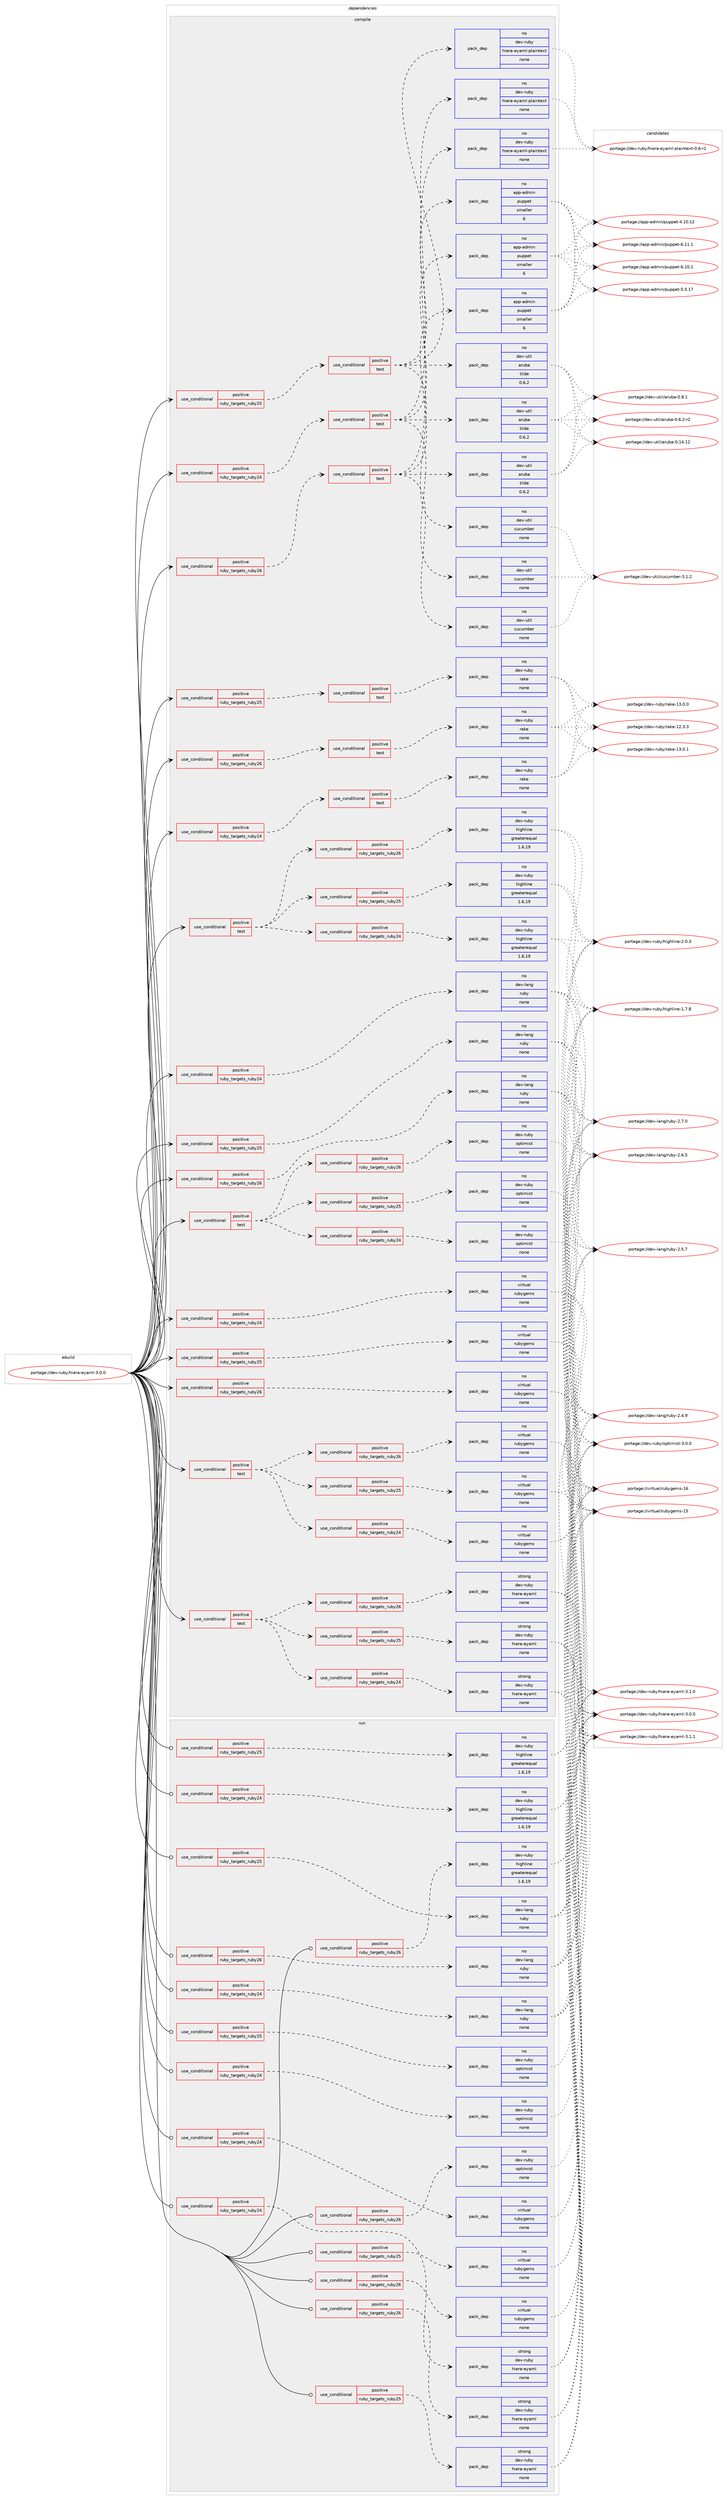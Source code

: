 digraph prolog {

# *************
# Graph options
# *************

newrank=true;
concentrate=true;
compound=true;
graph [rankdir=LR,fontname=Helvetica,fontsize=10,ranksep=1.5];#, ranksep=2.5, nodesep=0.2];
edge  [arrowhead=vee];
node  [fontname=Helvetica,fontsize=10];

# **********
# The ebuild
# **********

subgraph cluster_leftcol {
color=gray;
label=<<i>ebuild</i>>;
id [label="portage://dev-ruby/hiera-eyaml-3.0.0", color=red, width=4, href="../dev-ruby/hiera-eyaml-3.0.0.svg"];
}

# ****************
# The dependencies
# ****************

subgraph cluster_midcol {
color=gray;
label=<<i>dependencies</i>>;
subgraph cluster_compile {
fillcolor="#eeeeee";
style=filled;
label=<<i>compile</i>>;
subgraph cond85826 {
dependency353163 [label=<<TABLE BORDER="0" CELLBORDER="1" CELLSPACING="0" CELLPADDING="4"><TR><TD ROWSPAN="3" CELLPADDING="10">use_conditional</TD></TR><TR><TD>positive</TD></TR><TR><TD>ruby_targets_ruby24</TD></TR></TABLE>>, shape=none, color=red];
subgraph cond85827 {
dependency353164 [label=<<TABLE BORDER="0" CELLBORDER="1" CELLSPACING="0" CELLPADDING="4"><TR><TD ROWSPAN="3" CELLPADDING="10">use_conditional</TD></TR><TR><TD>positive</TD></TR><TR><TD>test</TD></TR></TABLE>>, shape=none, color=red];
subgraph pack262524 {
dependency353165 [label=<<TABLE BORDER="0" CELLBORDER="1" CELLSPACING="0" CELLPADDING="4" WIDTH="220"><TR><TD ROWSPAN="6" CELLPADDING="30">pack_dep</TD></TR><TR><TD WIDTH="110">no</TD></TR><TR><TD>dev-ruby</TD></TR><TR><TD>rake</TD></TR><TR><TD>none</TD></TR><TR><TD></TD></TR></TABLE>>, shape=none, color=blue];
}
dependency353164:e -> dependency353165:w [weight=20,style="dashed",arrowhead="vee"];
}
dependency353163:e -> dependency353164:w [weight=20,style="dashed",arrowhead="vee"];
}
id:e -> dependency353163:w [weight=20,style="solid",arrowhead="vee"];
subgraph cond85828 {
dependency353166 [label=<<TABLE BORDER="0" CELLBORDER="1" CELLSPACING="0" CELLPADDING="4"><TR><TD ROWSPAN="3" CELLPADDING="10">use_conditional</TD></TR><TR><TD>positive</TD></TR><TR><TD>ruby_targets_ruby24</TD></TR></TABLE>>, shape=none, color=red];
subgraph cond85829 {
dependency353167 [label=<<TABLE BORDER="0" CELLBORDER="1" CELLSPACING="0" CELLPADDING="4"><TR><TD ROWSPAN="3" CELLPADDING="10">use_conditional</TD></TR><TR><TD>positive</TD></TR><TR><TD>test</TD></TR></TABLE>>, shape=none, color=red];
subgraph pack262525 {
dependency353168 [label=<<TABLE BORDER="0" CELLBORDER="1" CELLSPACING="0" CELLPADDING="4" WIDTH="220"><TR><TD ROWSPAN="6" CELLPADDING="30">pack_dep</TD></TR><TR><TD WIDTH="110">no</TD></TR><TR><TD>dev-util</TD></TR><TR><TD>cucumber</TD></TR><TR><TD>none</TD></TR><TR><TD></TD></TR></TABLE>>, shape=none, color=blue];
}
dependency353167:e -> dependency353168:w [weight=20,style="dashed",arrowhead="vee"];
subgraph pack262526 {
dependency353169 [label=<<TABLE BORDER="0" CELLBORDER="1" CELLSPACING="0" CELLPADDING="4" WIDTH="220"><TR><TD ROWSPAN="6" CELLPADDING="30">pack_dep</TD></TR><TR><TD WIDTH="110">no</TD></TR><TR><TD>dev-util</TD></TR><TR><TD>aruba</TD></TR><TR><TD>tilde</TD></TR><TR><TD>0.6.2</TD></TR></TABLE>>, shape=none, color=blue];
}
dependency353167:e -> dependency353169:w [weight=20,style="dashed",arrowhead="vee"];
subgraph pack262527 {
dependency353170 [label=<<TABLE BORDER="0" CELLBORDER="1" CELLSPACING="0" CELLPADDING="4" WIDTH="220"><TR><TD ROWSPAN="6" CELLPADDING="30">pack_dep</TD></TR><TR><TD WIDTH="110">no</TD></TR><TR><TD>app-admin</TD></TR><TR><TD>puppet</TD></TR><TR><TD>smaller</TD></TR><TR><TD>6</TD></TR></TABLE>>, shape=none, color=blue];
}
dependency353167:e -> dependency353170:w [weight=20,style="dashed",arrowhead="vee"];
subgraph pack262528 {
dependency353171 [label=<<TABLE BORDER="0" CELLBORDER="1" CELLSPACING="0" CELLPADDING="4" WIDTH="220"><TR><TD ROWSPAN="6" CELLPADDING="30">pack_dep</TD></TR><TR><TD WIDTH="110">no</TD></TR><TR><TD>dev-ruby</TD></TR><TR><TD>hiera-eyaml-plaintext</TD></TR><TR><TD>none</TD></TR><TR><TD></TD></TR></TABLE>>, shape=none, color=blue];
}
dependency353167:e -> dependency353171:w [weight=20,style="dashed",arrowhead="vee"];
}
dependency353166:e -> dependency353167:w [weight=20,style="dashed",arrowhead="vee"];
}
id:e -> dependency353166:w [weight=20,style="solid",arrowhead="vee"];
subgraph cond85830 {
dependency353172 [label=<<TABLE BORDER="0" CELLBORDER="1" CELLSPACING="0" CELLPADDING="4"><TR><TD ROWSPAN="3" CELLPADDING="10">use_conditional</TD></TR><TR><TD>positive</TD></TR><TR><TD>ruby_targets_ruby24</TD></TR></TABLE>>, shape=none, color=red];
subgraph pack262529 {
dependency353173 [label=<<TABLE BORDER="0" CELLBORDER="1" CELLSPACING="0" CELLPADDING="4" WIDTH="220"><TR><TD ROWSPAN="6" CELLPADDING="30">pack_dep</TD></TR><TR><TD WIDTH="110">no</TD></TR><TR><TD>dev-lang</TD></TR><TR><TD>ruby</TD></TR><TR><TD>none</TD></TR><TR><TD></TD></TR></TABLE>>, shape=none, color=blue];
}
dependency353172:e -> dependency353173:w [weight=20,style="dashed",arrowhead="vee"];
}
id:e -> dependency353172:w [weight=20,style="solid",arrowhead="vee"];
subgraph cond85831 {
dependency353174 [label=<<TABLE BORDER="0" CELLBORDER="1" CELLSPACING="0" CELLPADDING="4"><TR><TD ROWSPAN="3" CELLPADDING="10">use_conditional</TD></TR><TR><TD>positive</TD></TR><TR><TD>ruby_targets_ruby24</TD></TR></TABLE>>, shape=none, color=red];
subgraph pack262530 {
dependency353175 [label=<<TABLE BORDER="0" CELLBORDER="1" CELLSPACING="0" CELLPADDING="4" WIDTH="220"><TR><TD ROWSPAN="6" CELLPADDING="30">pack_dep</TD></TR><TR><TD WIDTH="110">no</TD></TR><TR><TD>virtual</TD></TR><TR><TD>rubygems</TD></TR><TR><TD>none</TD></TR><TR><TD></TD></TR></TABLE>>, shape=none, color=blue];
}
dependency353174:e -> dependency353175:w [weight=20,style="dashed",arrowhead="vee"];
}
id:e -> dependency353174:w [weight=20,style="solid",arrowhead="vee"];
subgraph cond85832 {
dependency353176 [label=<<TABLE BORDER="0" CELLBORDER="1" CELLSPACING="0" CELLPADDING="4"><TR><TD ROWSPAN="3" CELLPADDING="10">use_conditional</TD></TR><TR><TD>positive</TD></TR><TR><TD>ruby_targets_ruby25</TD></TR></TABLE>>, shape=none, color=red];
subgraph cond85833 {
dependency353177 [label=<<TABLE BORDER="0" CELLBORDER="1" CELLSPACING="0" CELLPADDING="4"><TR><TD ROWSPAN="3" CELLPADDING="10">use_conditional</TD></TR><TR><TD>positive</TD></TR><TR><TD>test</TD></TR></TABLE>>, shape=none, color=red];
subgraph pack262531 {
dependency353178 [label=<<TABLE BORDER="0" CELLBORDER="1" CELLSPACING="0" CELLPADDING="4" WIDTH="220"><TR><TD ROWSPAN="6" CELLPADDING="30">pack_dep</TD></TR><TR><TD WIDTH="110">no</TD></TR><TR><TD>dev-ruby</TD></TR><TR><TD>rake</TD></TR><TR><TD>none</TD></TR><TR><TD></TD></TR></TABLE>>, shape=none, color=blue];
}
dependency353177:e -> dependency353178:w [weight=20,style="dashed",arrowhead="vee"];
}
dependency353176:e -> dependency353177:w [weight=20,style="dashed",arrowhead="vee"];
}
id:e -> dependency353176:w [weight=20,style="solid",arrowhead="vee"];
subgraph cond85834 {
dependency353179 [label=<<TABLE BORDER="0" CELLBORDER="1" CELLSPACING="0" CELLPADDING="4"><TR><TD ROWSPAN="3" CELLPADDING="10">use_conditional</TD></TR><TR><TD>positive</TD></TR><TR><TD>ruby_targets_ruby25</TD></TR></TABLE>>, shape=none, color=red];
subgraph cond85835 {
dependency353180 [label=<<TABLE BORDER="0" CELLBORDER="1" CELLSPACING="0" CELLPADDING="4"><TR><TD ROWSPAN="3" CELLPADDING="10">use_conditional</TD></TR><TR><TD>positive</TD></TR><TR><TD>test</TD></TR></TABLE>>, shape=none, color=red];
subgraph pack262532 {
dependency353181 [label=<<TABLE BORDER="0" CELLBORDER="1" CELLSPACING="0" CELLPADDING="4" WIDTH="220"><TR><TD ROWSPAN="6" CELLPADDING="30">pack_dep</TD></TR><TR><TD WIDTH="110">no</TD></TR><TR><TD>dev-util</TD></TR><TR><TD>cucumber</TD></TR><TR><TD>none</TD></TR><TR><TD></TD></TR></TABLE>>, shape=none, color=blue];
}
dependency353180:e -> dependency353181:w [weight=20,style="dashed",arrowhead="vee"];
subgraph pack262533 {
dependency353182 [label=<<TABLE BORDER="0" CELLBORDER="1" CELLSPACING="0" CELLPADDING="4" WIDTH="220"><TR><TD ROWSPAN="6" CELLPADDING="30">pack_dep</TD></TR><TR><TD WIDTH="110">no</TD></TR><TR><TD>dev-util</TD></TR><TR><TD>aruba</TD></TR><TR><TD>tilde</TD></TR><TR><TD>0.6.2</TD></TR></TABLE>>, shape=none, color=blue];
}
dependency353180:e -> dependency353182:w [weight=20,style="dashed",arrowhead="vee"];
subgraph pack262534 {
dependency353183 [label=<<TABLE BORDER="0" CELLBORDER="1" CELLSPACING="0" CELLPADDING="4" WIDTH="220"><TR><TD ROWSPAN="6" CELLPADDING="30">pack_dep</TD></TR><TR><TD WIDTH="110">no</TD></TR><TR><TD>app-admin</TD></TR><TR><TD>puppet</TD></TR><TR><TD>smaller</TD></TR><TR><TD>6</TD></TR></TABLE>>, shape=none, color=blue];
}
dependency353180:e -> dependency353183:w [weight=20,style="dashed",arrowhead="vee"];
subgraph pack262535 {
dependency353184 [label=<<TABLE BORDER="0" CELLBORDER="1" CELLSPACING="0" CELLPADDING="4" WIDTH="220"><TR><TD ROWSPAN="6" CELLPADDING="30">pack_dep</TD></TR><TR><TD WIDTH="110">no</TD></TR><TR><TD>dev-ruby</TD></TR><TR><TD>hiera-eyaml-plaintext</TD></TR><TR><TD>none</TD></TR><TR><TD></TD></TR></TABLE>>, shape=none, color=blue];
}
dependency353180:e -> dependency353184:w [weight=20,style="dashed",arrowhead="vee"];
}
dependency353179:e -> dependency353180:w [weight=20,style="dashed",arrowhead="vee"];
}
id:e -> dependency353179:w [weight=20,style="solid",arrowhead="vee"];
subgraph cond85836 {
dependency353185 [label=<<TABLE BORDER="0" CELLBORDER="1" CELLSPACING="0" CELLPADDING="4"><TR><TD ROWSPAN="3" CELLPADDING="10">use_conditional</TD></TR><TR><TD>positive</TD></TR><TR><TD>ruby_targets_ruby25</TD></TR></TABLE>>, shape=none, color=red];
subgraph pack262536 {
dependency353186 [label=<<TABLE BORDER="0" CELLBORDER="1" CELLSPACING="0" CELLPADDING="4" WIDTH="220"><TR><TD ROWSPAN="6" CELLPADDING="30">pack_dep</TD></TR><TR><TD WIDTH="110">no</TD></TR><TR><TD>dev-lang</TD></TR><TR><TD>ruby</TD></TR><TR><TD>none</TD></TR><TR><TD></TD></TR></TABLE>>, shape=none, color=blue];
}
dependency353185:e -> dependency353186:w [weight=20,style="dashed",arrowhead="vee"];
}
id:e -> dependency353185:w [weight=20,style="solid",arrowhead="vee"];
subgraph cond85837 {
dependency353187 [label=<<TABLE BORDER="0" CELLBORDER="1" CELLSPACING="0" CELLPADDING="4"><TR><TD ROWSPAN="3" CELLPADDING="10">use_conditional</TD></TR><TR><TD>positive</TD></TR><TR><TD>ruby_targets_ruby25</TD></TR></TABLE>>, shape=none, color=red];
subgraph pack262537 {
dependency353188 [label=<<TABLE BORDER="0" CELLBORDER="1" CELLSPACING="0" CELLPADDING="4" WIDTH="220"><TR><TD ROWSPAN="6" CELLPADDING="30">pack_dep</TD></TR><TR><TD WIDTH="110">no</TD></TR><TR><TD>virtual</TD></TR><TR><TD>rubygems</TD></TR><TR><TD>none</TD></TR><TR><TD></TD></TR></TABLE>>, shape=none, color=blue];
}
dependency353187:e -> dependency353188:w [weight=20,style="dashed",arrowhead="vee"];
}
id:e -> dependency353187:w [weight=20,style="solid",arrowhead="vee"];
subgraph cond85838 {
dependency353189 [label=<<TABLE BORDER="0" CELLBORDER="1" CELLSPACING="0" CELLPADDING="4"><TR><TD ROWSPAN="3" CELLPADDING="10">use_conditional</TD></TR><TR><TD>positive</TD></TR><TR><TD>ruby_targets_ruby26</TD></TR></TABLE>>, shape=none, color=red];
subgraph cond85839 {
dependency353190 [label=<<TABLE BORDER="0" CELLBORDER="1" CELLSPACING="0" CELLPADDING="4"><TR><TD ROWSPAN="3" CELLPADDING="10">use_conditional</TD></TR><TR><TD>positive</TD></TR><TR><TD>test</TD></TR></TABLE>>, shape=none, color=red];
subgraph pack262538 {
dependency353191 [label=<<TABLE BORDER="0" CELLBORDER="1" CELLSPACING="0" CELLPADDING="4" WIDTH="220"><TR><TD ROWSPAN="6" CELLPADDING="30">pack_dep</TD></TR><TR><TD WIDTH="110">no</TD></TR><TR><TD>dev-ruby</TD></TR><TR><TD>rake</TD></TR><TR><TD>none</TD></TR><TR><TD></TD></TR></TABLE>>, shape=none, color=blue];
}
dependency353190:e -> dependency353191:w [weight=20,style="dashed",arrowhead="vee"];
}
dependency353189:e -> dependency353190:w [weight=20,style="dashed",arrowhead="vee"];
}
id:e -> dependency353189:w [weight=20,style="solid",arrowhead="vee"];
subgraph cond85840 {
dependency353192 [label=<<TABLE BORDER="0" CELLBORDER="1" CELLSPACING="0" CELLPADDING="4"><TR><TD ROWSPAN="3" CELLPADDING="10">use_conditional</TD></TR><TR><TD>positive</TD></TR><TR><TD>ruby_targets_ruby26</TD></TR></TABLE>>, shape=none, color=red];
subgraph cond85841 {
dependency353193 [label=<<TABLE BORDER="0" CELLBORDER="1" CELLSPACING="0" CELLPADDING="4"><TR><TD ROWSPAN="3" CELLPADDING="10">use_conditional</TD></TR><TR><TD>positive</TD></TR><TR><TD>test</TD></TR></TABLE>>, shape=none, color=red];
subgraph pack262539 {
dependency353194 [label=<<TABLE BORDER="0" CELLBORDER="1" CELLSPACING="0" CELLPADDING="4" WIDTH="220"><TR><TD ROWSPAN="6" CELLPADDING="30">pack_dep</TD></TR><TR><TD WIDTH="110">no</TD></TR><TR><TD>dev-util</TD></TR><TR><TD>cucumber</TD></TR><TR><TD>none</TD></TR><TR><TD></TD></TR></TABLE>>, shape=none, color=blue];
}
dependency353193:e -> dependency353194:w [weight=20,style="dashed",arrowhead="vee"];
subgraph pack262540 {
dependency353195 [label=<<TABLE BORDER="0" CELLBORDER="1" CELLSPACING="0" CELLPADDING="4" WIDTH="220"><TR><TD ROWSPAN="6" CELLPADDING="30">pack_dep</TD></TR><TR><TD WIDTH="110">no</TD></TR><TR><TD>dev-util</TD></TR><TR><TD>aruba</TD></TR><TR><TD>tilde</TD></TR><TR><TD>0.6.2</TD></TR></TABLE>>, shape=none, color=blue];
}
dependency353193:e -> dependency353195:w [weight=20,style="dashed",arrowhead="vee"];
subgraph pack262541 {
dependency353196 [label=<<TABLE BORDER="0" CELLBORDER="1" CELLSPACING="0" CELLPADDING="4" WIDTH="220"><TR><TD ROWSPAN="6" CELLPADDING="30">pack_dep</TD></TR><TR><TD WIDTH="110">no</TD></TR><TR><TD>app-admin</TD></TR><TR><TD>puppet</TD></TR><TR><TD>smaller</TD></TR><TR><TD>6</TD></TR></TABLE>>, shape=none, color=blue];
}
dependency353193:e -> dependency353196:w [weight=20,style="dashed",arrowhead="vee"];
subgraph pack262542 {
dependency353197 [label=<<TABLE BORDER="0" CELLBORDER="1" CELLSPACING="0" CELLPADDING="4" WIDTH="220"><TR><TD ROWSPAN="6" CELLPADDING="30">pack_dep</TD></TR><TR><TD WIDTH="110">no</TD></TR><TR><TD>dev-ruby</TD></TR><TR><TD>hiera-eyaml-plaintext</TD></TR><TR><TD>none</TD></TR><TR><TD></TD></TR></TABLE>>, shape=none, color=blue];
}
dependency353193:e -> dependency353197:w [weight=20,style="dashed",arrowhead="vee"];
}
dependency353192:e -> dependency353193:w [weight=20,style="dashed",arrowhead="vee"];
}
id:e -> dependency353192:w [weight=20,style="solid",arrowhead="vee"];
subgraph cond85842 {
dependency353198 [label=<<TABLE BORDER="0" CELLBORDER="1" CELLSPACING="0" CELLPADDING="4"><TR><TD ROWSPAN="3" CELLPADDING="10">use_conditional</TD></TR><TR><TD>positive</TD></TR><TR><TD>ruby_targets_ruby26</TD></TR></TABLE>>, shape=none, color=red];
subgraph pack262543 {
dependency353199 [label=<<TABLE BORDER="0" CELLBORDER="1" CELLSPACING="0" CELLPADDING="4" WIDTH="220"><TR><TD ROWSPAN="6" CELLPADDING="30">pack_dep</TD></TR><TR><TD WIDTH="110">no</TD></TR><TR><TD>dev-lang</TD></TR><TR><TD>ruby</TD></TR><TR><TD>none</TD></TR><TR><TD></TD></TR></TABLE>>, shape=none, color=blue];
}
dependency353198:e -> dependency353199:w [weight=20,style="dashed",arrowhead="vee"];
}
id:e -> dependency353198:w [weight=20,style="solid",arrowhead="vee"];
subgraph cond85843 {
dependency353200 [label=<<TABLE BORDER="0" CELLBORDER="1" CELLSPACING="0" CELLPADDING="4"><TR><TD ROWSPAN="3" CELLPADDING="10">use_conditional</TD></TR><TR><TD>positive</TD></TR><TR><TD>ruby_targets_ruby26</TD></TR></TABLE>>, shape=none, color=red];
subgraph pack262544 {
dependency353201 [label=<<TABLE BORDER="0" CELLBORDER="1" CELLSPACING="0" CELLPADDING="4" WIDTH="220"><TR><TD ROWSPAN="6" CELLPADDING="30">pack_dep</TD></TR><TR><TD WIDTH="110">no</TD></TR><TR><TD>virtual</TD></TR><TR><TD>rubygems</TD></TR><TR><TD>none</TD></TR><TR><TD></TD></TR></TABLE>>, shape=none, color=blue];
}
dependency353200:e -> dependency353201:w [weight=20,style="dashed",arrowhead="vee"];
}
id:e -> dependency353200:w [weight=20,style="solid",arrowhead="vee"];
subgraph cond85844 {
dependency353202 [label=<<TABLE BORDER="0" CELLBORDER="1" CELLSPACING="0" CELLPADDING="4"><TR><TD ROWSPAN="3" CELLPADDING="10">use_conditional</TD></TR><TR><TD>positive</TD></TR><TR><TD>test</TD></TR></TABLE>>, shape=none, color=red];
subgraph cond85845 {
dependency353203 [label=<<TABLE BORDER="0" CELLBORDER="1" CELLSPACING="0" CELLPADDING="4"><TR><TD ROWSPAN="3" CELLPADDING="10">use_conditional</TD></TR><TR><TD>positive</TD></TR><TR><TD>ruby_targets_ruby24</TD></TR></TABLE>>, shape=none, color=red];
subgraph pack262545 {
dependency353204 [label=<<TABLE BORDER="0" CELLBORDER="1" CELLSPACING="0" CELLPADDING="4" WIDTH="220"><TR><TD ROWSPAN="6" CELLPADDING="30">pack_dep</TD></TR><TR><TD WIDTH="110">no</TD></TR><TR><TD>dev-ruby</TD></TR><TR><TD>highline</TD></TR><TR><TD>greaterequal</TD></TR><TR><TD>1.6.19</TD></TR></TABLE>>, shape=none, color=blue];
}
dependency353203:e -> dependency353204:w [weight=20,style="dashed",arrowhead="vee"];
}
dependency353202:e -> dependency353203:w [weight=20,style="dashed",arrowhead="vee"];
subgraph cond85846 {
dependency353205 [label=<<TABLE BORDER="0" CELLBORDER="1" CELLSPACING="0" CELLPADDING="4"><TR><TD ROWSPAN="3" CELLPADDING="10">use_conditional</TD></TR><TR><TD>positive</TD></TR><TR><TD>ruby_targets_ruby25</TD></TR></TABLE>>, shape=none, color=red];
subgraph pack262546 {
dependency353206 [label=<<TABLE BORDER="0" CELLBORDER="1" CELLSPACING="0" CELLPADDING="4" WIDTH="220"><TR><TD ROWSPAN="6" CELLPADDING="30">pack_dep</TD></TR><TR><TD WIDTH="110">no</TD></TR><TR><TD>dev-ruby</TD></TR><TR><TD>highline</TD></TR><TR><TD>greaterequal</TD></TR><TR><TD>1.6.19</TD></TR></TABLE>>, shape=none, color=blue];
}
dependency353205:e -> dependency353206:w [weight=20,style="dashed",arrowhead="vee"];
}
dependency353202:e -> dependency353205:w [weight=20,style="dashed",arrowhead="vee"];
subgraph cond85847 {
dependency353207 [label=<<TABLE BORDER="0" CELLBORDER="1" CELLSPACING="0" CELLPADDING="4"><TR><TD ROWSPAN="3" CELLPADDING="10">use_conditional</TD></TR><TR><TD>positive</TD></TR><TR><TD>ruby_targets_ruby26</TD></TR></TABLE>>, shape=none, color=red];
subgraph pack262547 {
dependency353208 [label=<<TABLE BORDER="0" CELLBORDER="1" CELLSPACING="0" CELLPADDING="4" WIDTH="220"><TR><TD ROWSPAN="6" CELLPADDING="30">pack_dep</TD></TR><TR><TD WIDTH="110">no</TD></TR><TR><TD>dev-ruby</TD></TR><TR><TD>highline</TD></TR><TR><TD>greaterequal</TD></TR><TR><TD>1.6.19</TD></TR></TABLE>>, shape=none, color=blue];
}
dependency353207:e -> dependency353208:w [weight=20,style="dashed",arrowhead="vee"];
}
dependency353202:e -> dependency353207:w [weight=20,style="dashed",arrowhead="vee"];
}
id:e -> dependency353202:w [weight=20,style="solid",arrowhead="vee"];
subgraph cond85848 {
dependency353209 [label=<<TABLE BORDER="0" CELLBORDER="1" CELLSPACING="0" CELLPADDING="4"><TR><TD ROWSPAN="3" CELLPADDING="10">use_conditional</TD></TR><TR><TD>positive</TD></TR><TR><TD>test</TD></TR></TABLE>>, shape=none, color=red];
subgraph cond85849 {
dependency353210 [label=<<TABLE BORDER="0" CELLBORDER="1" CELLSPACING="0" CELLPADDING="4"><TR><TD ROWSPAN="3" CELLPADDING="10">use_conditional</TD></TR><TR><TD>positive</TD></TR><TR><TD>ruby_targets_ruby24</TD></TR></TABLE>>, shape=none, color=red];
subgraph pack262548 {
dependency353211 [label=<<TABLE BORDER="0" CELLBORDER="1" CELLSPACING="0" CELLPADDING="4" WIDTH="220"><TR><TD ROWSPAN="6" CELLPADDING="30">pack_dep</TD></TR><TR><TD WIDTH="110">no</TD></TR><TR><TD>dev-ruby</TD></TR><TR><TD>optimist</TD></TR><TR><TD>none</TD></TR><TR><TD></TD></TR></TABLE>>, shape=none, color=blue];
}
dependency353210:e -> dependency353211:w [weight=20,style="dashed",arrowhead="vee"];
}
dependency353209:e -> dependency353210:w [weight=20,style="dashed",arrowhead="vee"];
subgraph cond85850 {
dependency353212 [label=<<TABLE BORDER="0" CELLBORDER="1" CELLSPACING="0" CELLPADDING="4"><TR><TD ROWSPAN="3" CELLPADDING="10">use_conditional</TD></TR><TR><TD>positive</TD></TR><TR><TD>ruby_targets_ruby25</TD></TR></TABLE>>, shape=none, color=red];
subgraph pack262549 {
dependency353213 [label=<<TABLE BORDER="0" CELLBORDER="1" CELLSPACING="0" CELLPADDING="4" WIDTH="220"><TR><TD ROWSPAN="6" CELLPADDING="30">pack_dep</TD></TR><TR><TD WIDTH="110">no</TD></TR><TR><TD>dev-ruby</TD></TR><TR><TD>optimist</TD></TR><TR><TD>none</TD></TR><TR><TD></TD></TR></TABLE>>, shape=none, color=blue];
}
dependency353212:e -> dependency353213:w [weight=20,style="dashed",arrowhead="vee"];
}
dependency353209:e -> dependency353212:w [weight=20,style="dashed",arrowhead="vee"];
subgraph cond85851 {
dependency353214 [label=<<TABLE BORDER="0" CELLBORDER="1" CELLSPACING="0" CELLPADDING="4"><TR><TD ROWSPAN="3" CELLPADDING="10">use_conditional</TD></TR><TR><TD>positive</TD></TR><TR><TD>ruby_targets_ruby26</TD></TR></TABLE>>, shape=none, color=red];
subgraph pack262550 {
dependency353215 [label=<<TABLE BORDER="0" CELLBORDER="1" CELLSPACING="0" CELLPADDING="4" WIDTH="220"><TR><TD ROWSPAN="6" CELLPADDING="30">pack_dep</TD></TR><TR><TD WIDTH="110">no</TD></TR><TR><TD>dev-ruby</TD></TR><TR><TD>optimist</TD></TR><TR><TD>none</TD></TR><TR><TD></TD></TR></TABLE>>, shape=none, color=blue];
}
dependency353214:e -> dependency353215:w [weight=20,style="dashed",arrowhead="vee"];
}
dependency353209:e -> dependency353214:w [weight=20,style="dashed",arrowhead="vee"];
}
id:e -> dependency353209:w [weight=20,style="solid",arrowhead="vee"];
subgraph cond85852 {
dependency353216 [label=<<TABLE BORDER="0" CELLBORDER="1" CELLSPACING="0" CELLPADDING="4"><TR><TD ROWSPAN="3" CELLPADDING="10">use_conditional</TD></TR><TR><TD>positive</TD></TR><TR><TD>test</TD></TR></TABLE>>, shape=none, color=red];
subgraph cond85853 {
dependency353217 [label=<<TABLE BORDER="0" CELLBORDER="1" CELLSPACING="0" CELLPADDING="4"><TR><TD ROWSPAN="3" CELLPADDING="10">use_conditional</TD></TR><TR><TD>positive</TD></TR><TR><TD>ruby_targets_ruby24</TD></TR></TABLE>>, shape=none, color=red];
subgraph pack262551 {
dependency353218 [label=<<TABLE BORDER="0" CELLBORDER="1" CELLSPACING="0" CELLPADDING="4" WIDTH="220"><TR><TD ROWSPAN="6" CELLPADDING="30">pack_dep</TD></TR><TR><TD WIDTH="110">no</TD></TR><TR><TD>virtual</TD></TR><TR><TD>rubygems</TD></TR><TR><TD>none</TD></TR><TR><TD></TD></TR></TABLE>>, shape=none, color=blue];
}
dependency353217:e -> dependency353218:w [weight=20,style="dashed",arrowhead="vee"];
}
dependency353216:e -> dependency353217:w [weight=20,style="dashed",arrowhead="vee"];
subgraph cond85854 {
dependency353219 [label=<<TABLE BORDER="0" CELLBORDER="1" CELLSPACING="0" CELLPADDING="4"><TR><TD ROWSPAN="3" CELLPADDING="10">use_conditional</TD></TR><TR><TD>positive</TD></TR><TR><TD>ruby_targets_ruby25</TD></TR></TABLE>>, shape=none, color=red];
subgraph pack262552 {
dependency353220 [label=<<TABLE BORDER="0" CELLBORDER="1" CELLSPACING="0" CELLPADDING="4" WIDTH="220"><TR><TD ROWSPAN="6" CELLPADDING="30">pack_dep</TD></TR><TR><TD WIDTH="110">no</TD></TR><TR><TD>virtual</TD></TR><TR><TD>rubygems</TD></TR><TR><TD>none</TD></TR><TR><TD></TD></TR></TABLE>>, shape=none, color=blue];
}
dependency353219:e -> dependency353220:w [weight=20,style="dashed",arrowhead="vee"];
}
dependency353216:e -> dependency353219:w [weight=20,style="dashed",arrowhead="vee"];
subgraph cond85855 {
dependency353221 [label=<<TABLE BORDER="0" CELLBORDER="1" CELLSPACING="0" CELLPADDING="4"><TR><TD ROWSPAN="3" CELLPADDING="10">use_conditional</TD></TR><TR><TD>positive</TD></TR><TR><TD>ruby_targets_ruby26</TD></TR></TABLE>>, shape=none, color=red];
subgraph pack262553 {
dependency353222 [label=<<TABLE BORDER="0" CELLBORDER="1" CELLSPACING="0" CELLPADDING="4" WIDTH="220"><TR><TD ROWSPAN="6" CELLPADDING="30">pack_dep</TD></TR><TR><TD WIDTH="110">no</TD></TR><TR><TD>virtual</TD></TR><TR><TD>rubygems</TD></TR><TR><TD>none</TD></TR><TR><TD></TD></TR></TABLE>>, shape=none, color=blue];
}
dependency353221:e -> dependency353222:w [weight=20,style="dashed",arrowhead="vee"];
}
dependency353216:e -> dependency353221:w [weight=20,style="dashed",arrowhead="vee"];
}
id:e -> dependency353216:w [weight=20,style="solid",arrowhead="vee"];
subgraph cond85856 {
dependency353223 [label=<<TABLE BORDER="0" CELLBORDER="1" CELLSPACING="0" CELLPADDING="4"><TR><TD ROWSPAN="3" CELLPADDING="10">use_conditional</TD></TR><TR><TD>positive</TD></TR><TR><TD>test</TD></TR></TABLE>>, shape=none, color=red];
subgraph cond85857 {
dependency353224 [label=<<TABLE BORDER="0" CELLBORDER="1" CELLSPACING="0" CELLPADDING="4"><TR><TD ROWSPAN="3" CELLPADDING="10">use_conditional</TD></TR><TR><TD>positive</TD></TR><TR><TD>ruby_targets_ruby24</TD></TR></TABLE>>, shape=none, color=red];
subgraph pack262554 {
dependency353225 [label=<<TABLE BORDER="0" CELLBORDER="1" CELLSPACING="0" CELLPADDING="4" WIDTH="220"><TR><TD ROWSPAN="6" CELLPADDING="30">pack_dep</TD></TR><TR><TD WIDTH="110">strong</TD></TR><TR><TD>dev-ruby</TD></TR><TR><TD>hiera-eyaml</TD></TR><TR><TD>none</TD></TR><TR><TD></TD></TR></TABLE>>, shape=none, color=blue];
}
dependency353224:e -> dependency353225:w [weight=20,style="dashed",arrowhead="vee"];
}
dependency353223:e -> dependency353224:w [weight=20,style="dashed",arrowhead="vee"];
subgraph cond85858 {
dependency353226 [label=<<TABLE BORDER="0" CELLBORDER="1" CELLSPACING="0" CELLPADDING="4"><TR><TD ROWSPAN="3" CELLPADDING="10">use_conditional</TD></TR><TR><TD>positive</TD></TR><TR><TD>ruby_targets_ruby25</TD></TR></TABLE>>, shape=none, color=red];
subgraph pack262555 {
dependency353227 [label=<<TABLE BORDER="0" CELLBORDER="1" CELLSPACING="0" CELLPADDING="4" WIDTH="220"><TR><TD ROWSPAN="6" CELLPADDING="30">pack_dep</TD></TR><TR><TD WIDTH="110">strong</TD></TR><TR><TD>dev-ruby</TD></TR><TR><TD>hiera-eyaml</TD></TR><TR><TD>none</TD></TR><TR><TD></TD></TR></TABLE>>, shape=none, color=blue];
}
dependency353226:e -> dependency353227:w [weight=20,style="dashed",arrowhead="vee"];
}
dependency353223:e -> dependency353226:w [weight=20,style="dashed",arrowhead="vee"];
subgraph cond85859 {
dependency353228 [label=<<TABLE BORDER="0" CELLBORDER="1" CELLSPACING="0" CELLPADDING="4"><TR><TD ROWSPAN="3" CELLPADDING="10">use_conditional</TD></TR><TR><TD>positive</TD></TR><TR><TD>ruby_targets_ruby26</TD></TR></TABLE>>, shape=none, color=red];
subgraph pack262556 {
dependency353229 [label=<<TABLE BORDER="0" CELLBORDER="1" CELLSPACING="0" CELLPADDING="4" WIDTH="220"><TR><TD ROWSPAN="6" CELLPADDING="30">pack_dep</TD></TR><TR><TD WIDTH="110">strong</TD></TR><TR><TD>dev-ruby</TD></TR><TR><TD>hiera-eyaml</TD></TR><TR><TD>none</TD></TR><TR><TD></TD></TR></TABLE>>, shape=none, color=blue];
}
dependency353228:e -> dependency353229:w [weight=20,style="dashed",arrowhead="vee"];
}
dependency353223:e -> dependency353228:w [weight=20,style="dashed",arrowhead="vee"];
}
id:e -> dependency353223:w [weight=20,style="solid",arrowhead="vee"];
}
subgraph cluster_compileandrun {
fillcolor="#eeeeee";
style=filled;
label=<<i>compile and run</i>>;
}
subgraph cluster_run {
fillcolor="#eeeeee";
style=filled;
label=<<i>run</i>>;
subgraph cond85860 {
dependency353230 [label=<<TABLE BORDER="0" CELLBORDER="1" CELLSPACING="0" CELLPADDING="4"><TR><TD ROWSPAN="3" CELLPADDING="10">use_conditional</TD></TR><TR><TD>positive</TD></TR><TR><TD>ruby_targets_ruby24</TD></TR></TABLE>>, shape=none, color=red];
subgraph pack262557 {
dependency353231 [label=<<TABLE BORDER="0" CELLBORDER="1" CELLSPACING="0" CELLPADDING="4" WIDTH="220"><TR><TD ROWSPAN="6" CELLPADDING="30">pack_dep</TD></TR><TR><TD WIDTH="110">no</TD></TR><TR><TD>dev-lang</TD></TR><TR><TD>ruby</TD></TR><TR><TD>none</TD></TR><TR><TD></TD></TR></TABLE>>, shape=none, color=blue];
}
dependency353230:e -> dependency353231:w [weight=20,style="dashed",arrowhead="vee"];
}
id:e -> dependency353230:w [weight=20,style="solid",arrowhead="odot"];
subgraph cond85861 {
dependency353232 [label=<<TABLE BORDER="0" CELLBORDER="1" CELLSPACING="0" CELLPADDING="4"><TR><TD ROWSPAN="3" CELLPADDING="10">use_conditional</TD></TR><TR><TD>positive</TD></TR><TR><TD>ruby_targets_ruby24</TD></TR></TABLE>>, shape=none, color=red];
subgraph pack262558 {
dependency353233 [label=<<TABLE BORDER="0" CELLBORDER="1" CELLSPACING="0" CELLPADDING="4" WIDTH="220"><TR><TD ROWSPAN="6" CELLPADDING="30">pack_dep</TD></TR><TR><TD WIDTH="110">no</TD></TR><TR><TD>dev-ruby</TD></TR><TR><TD>highline</TD></TR><TR><TD>greaterequal</TD></TR><TR><TD>1.6.19</TD></TR></TABLE>>, shape=none, color=blue];
}
dependency353232:e -> dependency353233:w [weight=20,style="dashed",arrowhead="vee"];
}
id:e -> dependency353232:w [weight=20,style="solid",arrowhead="odot"];
subgraph cond85862 {
dependency353234 [label=<<TABLE BORDER="0" CELLBORDER="1" CELLSPACING="0" CELLPADDING="4"><TR><TD ROWSPAN="3" CELLPADDING="10">use_conditional</TD></TR><TR><TD>positive</TD></TR><TR><TD>ruby_targets_ruby24</TD></TR></TABLE>>, shape=none, color=red];
subgraph pack262559 {
dependency353235 [label=<<TABLE BORDER="0" CELLBORDER="1" CELLSPACING="0" CELLPADDING="4" WIDTH="220"><TR><TD ROWSPAN="6" CELLPADDING="30">pack_dep</TD></TR><TR><TD WIDTH="110">no</TD></TR><TR><TD>dev-ruby</TD></TR><TR><TD>optimist</TD></TR><TR><TD>none</TD></TR><TR><TD></TD></TR></TABLE>>, shape=none, color=blue];
}
dependency353234:e -> dependency353235:w [weight=20,style="dashed",arrowhead="vee"];
}
id:e -> dependency353234:w [weight=20,style="solid",arrowhead="odot"];
subgraph cond85863 {
dependency353236 [label=<<TABLE BORDER="0" CELLBORDER="1" CELLSPACING="0" CELLPADDING="4"><TR><TD ROWSPAN="3" CELLPADDING="10">use_conditional</TD></TR><TR><TD>positive</TD></TR><TR><TD>ruby_targets_ruby24</TD></TR></TABLE>>, shape=none, color=red];
subgraph pack262560 {
dependency353237 [label=<<TABLE BORDER="0" CELLBORDER="1" CELLSPACING="0" CELLPADDING="4" WIDTH="220"><TR><TD ROWSPAN="6" CELLPADDING="30">pack_dep</TD></TR><TR><TD WIDTH="110">no</TD></TR><TR><TD>virtual</TD></TR><TR><TD>rubygems</TD></TR><TR><TD>none</TD></TR><TR><TD></TD></TR></TABLE>>, shape=none, color=blue];
}
dependency353236:e -> dependency353237:w [weight=20,style="dashed",arrowhead="vee"];
}
id:e -> dependency353236:w [weight=20,style="solid",arrowhead="odot"];
subgraph cond85864 {
dependency353238 [label=<<TABLE BORDER="0" CELLBORDER="1" CELLSPACING="0" CELLPADDING="4"><TR><TD ROWSPAN="3" CELLPADDING="10">use_conditional</TD></TR><TR><TD>positive</TD></TR><TR><TD>ruby_targets_ruby24</TD></TR></TABLE>>, shape=none, color=red];
subgraph pack262561 {
dependency353239 [label=<<TABLE BORDER="0" CELLBORDER="1" CELLSPACING="0" CELLPADDING="4" WIDTH="220"><TR><TD ROWSPAN="6" CELLPADDING="30">pack_dep</TD></TR><TR><TD WIDTH="110">strong</TD></TR><TR><TD>dev-ruby</TD></TR><TR><TD>hiera-eyaml</TD></TR><TR><TD>none</TD></TR><TR><TD></TD></TR></TABLE>>, shape=none, color=blue];
}
dependency353238:e -> dependency353239:w [weight=20,style="dashed",arrowhead="vee"];
}
id:e -> dependency353238:w [weight=20,style="solid",arrowhead="odot"];
subgraph cond85865 {
dependency353240 [label=<<TABLE BORDER="0" CELLBORDER="1" CELLSPACING="0" CELLPADDING="4"><TR><TD ROWSPAN="3" CELLPADDING="10">use_conditional</TD></TR><TR><TD>positive</TD></TR><TR><TD>ruby_targets_ruby25</TD></TR></TABLE>>, shape=none, color=red];
subgraph pack262562 {
dependency353241 [label=<<TABLE BORDER="0" CELLBORDER="1" CELLSPACING="0" CELLPADDING="4" WIDTH="220"><TR><TD ROWSPAN="6" CELLPADDING="30">pack_dep</TD></TR><TR><TD WIDTH="110">no</TD></TR><TR><TD>dev-lang</TD></TR><TR><TD>ruby</TD></TR><TR><TD>none</TD></TR><TR><TD></TD></TR></TABLE>>, shape=none, color=blue];
}
dependency353240:e -> dependency353241:w [weight=20,style="dashed",arrowhead="vee"];
}
id:e -> dependency353240:w [weight=20,style="solid",arrowhead="odot"];
subgraph cond85866 {
dependency353242 [label=<<TABLE BORDER="0" CELLBORDER="1" CELLSPACING="0" CELLPADDING="4"><TR><TD ROWSPAN="3" CELLPADDING="10">use_conditional</TD></TR><TR><TD>positive</TD></TR><TR><TD>ruby_targets_ruby25</TD></TR></TABLE>>, shape=none, color=red];
subgraph pack262563 {
dependency353243 [label=<<TABLE BORDER="0" CELLBORDER="1" CELLSPACING="0" CELLPADDING="4" WIDTH="220"><TR><TD ROWSPAN="6" CELLPADDING="30">pack_dep</TD></TR><TR><TD WIDTH="110">no</TD></TR><TR><TD>dev-ruby</TD></TR><TR><TD>highline</TD></TR><TR><TD>greaterequal</TD></TR><TR><TD>1.6.19</TD></TR></TABLE>>, shape=none, color=blue];
}
dependency353242:e -> dependency353243:w [weight=20,style="dashed",arrowhead="vee"];
}
id:e -> dependency353242:w [weight=20,style="solid",arrowhead="odot"];
subgraph cond85867 {
dependency353244 [label=<<TABLE BORDER="0" CELLBORDER="1" CELLSPACING="0" CELLPADDING="4"><TR><TD ROWSPAN="3" CELLPADDING="10">use_conditional</TD></TR><TR><TD>positive</TD></TR><TR><TD>ruby_targets_ruby25</TD></TR></TABLE>>, shape=none, color=red];
subgraph pack262564 {
dependency353245 [label=<<TABLE BORDER="0" CELLBORDER="1" CELLSPACING="0" CELLPADDING="4" WIDTH="220"><TR><TD ROWSPAN="6" CELLPADDING="30">pack_dep</TD></TR><TR><TD WIDTH="110">no</TD></TR><TR><TD>dev-ruby</TD></TR><TR><TD>optimist</TD></TR><TR><TD>none</TD></TR><TR><TD></TD></TR></TABLE>>, shape=none, color=blue];
}
dependency353244:e -> dependency353245:w [weight=20,style="dashed",arrowhead="vee"];
}
id:e -> dependency353244:w [weight=20,style="solid",arrowhead="odot"];
subgraph cond85868 {
dependency353246 [label=<<TABLE BORDER="0" CELLBORDER="1" CELLSPACING="0" CELLPADDING="4"><TR><TD ROWSPAN="3" CELLPADDING="10">use_conditional</TD></TR><TR><TD>positive</TD></TR><TR><TD>ruby_targets_ruby25</TD></TR></TABLE>>, shape=none, color=red];
subgraph pack262565 {
dependency353247 [label=<<TABLE BORDER="0" CELLBORDER="1" CELLSPACING="0" CELLPADDING="4" WIDTH="220"><TR><TD ROWSPAN="6" CELLPADDING="30">pack_dep</TD></TR><TR><TD WIDTH="110">no</TD></TR><TR><TD>virtual</TD></TR><TR><TD>rubygems</TD></TR><TR><TD>none</TD></TR><TR><TD></TD></TR></TABLE>>, shape=none, color=blue];
}
dependency353246:e -> dependency353247:w [weight=20,style="dashed",arrowhead="vee"];
}
id:e -> dependency353246:w [weight=20,style="solid",arrowhead="odot"];
subgraph cond85869 {
dependency353248 [label=<<TABLE BORDER="0" CELLBORDER="1" CELLSPACING="0" CELLPADDING="4"><TR><TD ROWSPAN="3" CELLPADDING="10">use_conditional</TD></TR><TR><TD>positive</TD></TR><TR><TD>ruby_targets_ruby25</TD></TR></TABLE>>, shape=none, color=red];
subgraph pack262566 {
dependency353249 [label=<<TABLE BORDER="0" CELLBORDER="1" CELLSPACING="0" CELLPADDING="4" WIDTH="220"><TR><TD ROWSPAN="6" CELLPADDING="30">pack_dep</TD></TR><TR><TD WIDTH="110">strong</TD></TR><TR><TD>dev-ruby</TD></TR><TR><TD>hiera-eyaml</TD></TR><TR><TD>none</TD></TR><TR><TD></TD></TR></TABLE>>, shape=none, color=blue];
}
dependency353248:e -> dependency353249:w [weight=20,style="dashed",arrowhead="vee"];
}
id:e -> dependency353248:w [weight=20,style="solid",arrowhead="odot"];
subgraph cond85870 {
dependency353250 [label=<<TABLE BORDER="0" CELLBORDER="1" CELLSPACING="0" CELLPADDING="4"><TR><TD ROWSPAN="3" CELLPADDING="10">use_conditional</TD></TR><TR><TD>positive</TD></TR><TR><TD>ruby_targets_ruby26</TD></TR></TABLE>>, shape=none, color=red];
subgraph pack262567 {
dependency353251 [label=<<TABLE BORDER="0" CELLBORDER="1" CELLSPACING="0" CELLPADDING="4" WIDTH="220"><TR><TD ROWSPAN="6" CELLPADDING="30">pack_dep</TD></TR><TR><TD WIDTH="110">no</TD></TR><TR><TD>dev-lang</TD></TR><TR><TD>ruby</TD></TR><TR><TD>none</TD></TR><TR><TD></TD></TR></TABLE>>, shape=none, color=blue];
}
dependency353250:e -> dependency353251:w [weight=20,style="dashed",arrowhead="vee"];
}
id:e -> dependency353250:w [weight=20,style="solid",arrowhead="odot"];
subgraph cond85871 {
dependency353252 [label=<<TABLE BORDER="0" CELLBORDER="1" CELLSPACING="0" CELLPADDING="4"><TR><TD ROWSPAN="3" CELLPADDING="10">use_conditional</TD></TR><TR><TD>positive</TD></TR><TR><TD>ruby_targets_ruby26</TD></TR></TABLE>>, shape=none, color=red];
subgraph pack262568 {
dependency353253 [label=<<TABLE BORDER="0" CELLBORDER="1" CELLSPACING="0" CELLPADDING="4" WIDTH="220"><TR><TD ROWSPAN="6" CELLPADDING="30">pack_dep</TD></TR><TR><TD WIDTH="110">no</TD></TR><TR><TD>dev-ruby</TD></TR><TR><TD>highline</TD></TR><TR><TD>greaterequal</TD></TR><TR><TD>1.6.19</TD></TR></TABLE>>, shape=none, color=blue];
}
dependency353252:e -> dependency353253:w [weight=20,style="dashed",arrowhead="vee"];
}
id:e -> dependency353252:w [weight=20,style="solid",arrowhead="odot"];
subgraph cond85872 {
dependency353254 [label=<<TABLE BORDER="0" CELLBORDER="1" CELLSPACING="0" CELLPADDING="4"><TR><TD ROWSPAN="3" CELLPADDING="10">use_conditional</TD></TR><TR><TD>positive</TD></TR><TR><TD>ruby_targets_ruby26</TD></TR></TABLE>>, shape=none, color=red];
subgraph pack262569 {
dependency353255 [label=<<TABLE BORDER="0" CELLBORDER="1" CELLSPACING="0" CELLPADDING="4" WIDTH="220"><TR><TD ROWSPAN="6" CELLPADDING="30">pack_dep</TD></TR><TR><TD WIDTH="110">no</TD></TR><TR><TD>dev-ruby</TD></TR><TR><TD>optimist</TD></TR><TR><TD>none</TD></TR><TR><TD></TD></TR></TABLE>>, shape=none, color=blue];
}
dependency353254:e -> dependency353255:w [weight=20,style="dashed",arrowhead="vee"];
}
id:e -> dependency353254:w [weight=20,style="solid",arrowhead="odot"];
subgraph cond85873 {
dependency353256 [label=<<TABLE BORDER="0" CELLBORDER="1" CELLSPACING="0" CELLPADDING="4"><TR><TD ROWSPAN="3" CELLPADDING="10">use_conditional</TD></TR><TR><TD>positive</TD></TR><TR><TD>ruby_targets_ruby26</TD></TR></TABLE>>, shape=none, color=red];
subgraph pack262570 {
dependency353257 [label=<<TABLE BORDER="0" CELLBORDER="1" CELLSPACING="0" CELLPADDING="4" WIDTH="220"><TR><TD ROWSPAN="6" CELLPADDING="30">pack_dep</TD></TR><TR><TD WIDTH="110">no</TD></TR><TR><TD>virtual</TD></TR><TR><TD>rubygems</TD></TR><TR><TD>none</TD></TR><TR><TD></TD></TR></TABLE>>, shape=none, color=blue];
}
dependency353256:e -> dependency353257:w [weight=20,style="dashed",arrowhead="vee"];
}
id:e -> dependency353256:w [weight=20,style="solid",arrowhead="odot"];
subgraph cond85874 {
dependency353258 [label=<<TABLE BORDER="0" CELLBORDER="1" CELLSPACING="0" CELLPADDING="4"><TR><TD ROWSPAN="3" CELLPADDING="10">use_conditional</TD></TR><TR><TD>positive</TD></TR><TR><TD>ruby_targets_ruby26</TD></TR></TABLE>>, shape=none, color=red];
subgraph pack262571 {
dependency353259 [label=<<TABLE BORDER="0" CELLBORDER="1" CELLSPACING="0" CELLPADDING="4" WIDTH="220"><TR><TD ROWSPAN="6" CELLPADDING="30">pack_dep</TD></TR><TR><TD WIDTH="110">strong</TD></TR><TR><TD>dev-ruby</TD></TR><TR><TD>hiera-eyaml</TD></TR><TR><TD>none</TD></TR><TR><TD></TD></TR></TABLE>>, shape=none, color=blue];
}
dependency353258:e -> dependency353259:w [weight=20,style="dashed",arrowhead="vee"];
}
id:e -> dependency353258:w [weight=20,style="solid",arrowhead="odot"];
}
}

# **************
# The candidates
# **************

subgraph cluster_choices {
rank=same;
color=gray;
label=<<i>candidates</i>>;

subgraph choice262524 {
color=black;
nodesep=1;
choice1001011184511411798121471149710710145495146484649 [label="portage://dev-ruby/rake-13.0.1", color=red, width=4,href="../dev-ruby/rake-13.0.1.svg"];
choice1001011184511411798121471149710710145495146484648 [label="portage://dev-ruby/rake-13.0.0", color=red, width=4,href="../dev-ruby/rake-13.0.0.svg"];
choice1001011184511411798121471149710710145495046514651 [label="portage://dev-ruby/rake-12.3.3", color=red, width=4,href="../dev-ruby/rake-12.3.3.svg"];
dependency353165:e -> choice1001011184511411798121471149710710145495146484649:w [style=dotted,weight="100"];
dependency353165:e -> choice1001011184511411798121471149710710145495146484648:w [style=dotted,weight="100"];
dependency353165:e -> choice1001011184511411798121471149710710145495046514651:w [style=dotted,weight="100"];
}
subgraph choice262525 {
color=black;
nodesep=1;
choice1001011184511711610510847991179911710998101114455146494650 [label="portage://dev-util/cucumber-3.1.2", color=red, width=4,href="../dev-util/cucumber-3.1.2.svg"];
dependency353168:e -> choice1001011184511711610510847991179911710998101114455146494650:w [style=dotted,weight="100"];
}
subgraph choice262526 {
color=black;
nodesep=1;
choice1001011184511711610510847971141179897454846564649 [label="portage://dev-util/aruba-0.8.1", color=red, width=4,href="../dev-util/aruba-0.8.1.svg"];
choice10010111845117116105108479711411798974548465446504511450 [label="portage://dev-util/aruba-0.6.2-r2", color=red, width=4,href="../dev-util/aruba-0.6.2-r2.svg"];
choice10010111845117116105108479711411798974548464952464950 [label="portage://dev-util/aruba-0.14.12", color=red, width=4,href="../dev-util/aruba-0.14.12.svg"];
dependency353169:e -> choice1001011184511711610510847971141179897454846564649:w [style=dotted,weight="100"];
dependency353169:e -> choice10010111845117116105108479711411798974548465446504511450:w [style=dotted,weight="100"];
dependency353169:e -> choice10010111845117116105108479711411798974548464952464950:w [style=dotted,weight="100"];
}
subgraph choice262527 {
color=black;
nodesep=1;
choice9711211245971001091051104711211711211210111645544649494649 [label="portage://app-admin/puppet-6.11.1", color=red, width=4,href="../app-admin/puppet-6.11.1.svg"];
choice9711211245971001091051104711211711211210111645544649484649 [label="portage://app-admin/puppet-6.10.1", color=red, width=4,href="../app-admin/puppet-6.10.1.svg"];
choice9711211245971001091051104711211711211210111645534653464955 [label="portage://app-admin/puppet-5.5.17", color=red, width=4,href="../app-admin/puppet-5.5.17.svg"];
choice971121124597100109105110471121171121121011164552464948464950 [label="portage://app-admin/puppet-4.10.12", color=red, width=4,href="../app-admin/puppet-4.10.12.svg"];
dependency353170:e -> choice9711211245971001091051104711211711211210111645544649494649:w [style=dotted,weight="100"];
dependency353170:e -> choice9711211245971001091051104711211711211210111645544649484649:w [style=dotted,weight="100"];
dependency353170:e -> choice9711211245971001091051104711211711211210111645534653464955:w [style=dotted,weight="100"];
dependency353170:e -> choice971121124597100109105110471121171121121011164552464948464950:w [style=dotted,weight="100"];
}
subgraph choice262528 {
color=black;
nodesep=1;
choice1001011184511411798121471041051011149745101121971091084511210897105110116101120116454846544511449 [label="portage://dev-ruby/hiera-eyaml-plaintext-0.6-r1", color=red, width=4,href="../dev-ruby/hiera-eyaml-plaintext-0.6-r1.svg"];
dependency353171:e -> choice1001011184511411798121471041051011149745101121971091084511210897105110116101120116454846544511449:w [style=dotted,weight="100"];
}
subgraph choice262529 {
color=black;
nodesep=1;
choice10010111845108971101034711411798121455046554648 [label="portage://dev-lang/ruby-2.7.0", color=red, width=4,href="../dev-lang/ruby-2.7.0.svg"];
choice10010111845108971101034711411798121455046544653 [label="portage://dev-lang/ruby-2.6.5", color=red, width=4,href="../dev-lang/ruby-2.6.5.svg"];
choice10010111845108971101034711411798121455046534655 [label="portage://dev-lang/ruby-2.5.7", color=red, width=4,href="../dev-lang/ruby-2.5.7.svg"];
choice10010111845108971101034711411798121455046524657 [label="portage://dev-lang/ruby-2.4.9", color=red, width=4,href="../dev-lang/ruby-2.4.9.svg"];
dependency353173:e -> choice10010111845108971101034711411798121455046554648:w [style=dotted,weight="100"];
dependency353173:e -> choice10010111845108971101034711411798121455046544653:w [style=dotted,weight="100"];
dependency353173:e -> choice10010111845108971101034711411798121455046534655:w [style=dotted,weight="100"];
dependency353173:e -> choice10010111845108971101034711411798121455046524657:w [style=dotted,weight="100"];
}
subgraph choice262530 {
color=black;
nodesep=1;
choice118105114116117971084711411798121103101109115454954 [label="portage://virtual/rubygems-16", color=red, width=4,href="../virtual/rubygems-16.svg"];
choice118105114116117971084711411798121103101109115454953 [label="portage://virtual/rubygems-15", color=red, width=4,href="../virtual/rubygems-15.svg"];
dependency353175:e -> choice118105114116117971084711411798121103101109115454954:w [style=dotted,weight="100"];
dependency353175:e -> choice118105114116117971084711411798121103101109115454953:w [style=dotted,weight="100"];
}
subgraph choice262531 {
color=black;
nodesep=1;
choice1001011184511411798121471149710710145495146484649 [label="portage://dev-ruby/rake-13.0.1", color=red, width=4,href="../dev-ruby/rake-13.0.1.svg"];
choice1001011184511411798121471149710710145495146484648 [label="portage://dev-ruby/rake-13.0.0", color=red, width=4,href="../dev-ruby/rake-13.0.0.svg"];
choice1001011184511411798121471149710710145495046514651 [label="portage://dev-ruby/rake-12.3.3", color=red, width=4,href="../dev-ruby/rake-12.3.3.svg"];
dependency353178:e -> choice1001011184511411798121471149710710145495146484649:w [style=dotted,weight="100"];
dependency353178:e -> choice1001011184511411798121471149710710145495146484648:w [style=dotted,weight="100"];
dependency353178:e -> choice1001011184511411798121471149710710145495046514651:w [style=dotted,weight="100"];
}
subgraph choice262532 {
color=black;
nodesep=1;
choice1001011184511711610510847991179911710998101114455146494650 [label="portage://dev-util/cucumber-3.1.2", color=red, width=4,href="../dev-util/cucumber-3.1.2.svg"];
dependency353181:e -> choice1001011184511711610510847991179911710998101114455146494650:w [style=dotted,weight="100"];
}
subgraph choice262533 {
color=black;
nodesep=1;
choice1001011184511711610510847971141179897454846564649 [label="portage://dev-util/aruba-0.8.1", color=red, width=4,href="../dev-util/aruba-0.8.1.svg"];
choice10010111845117116105108479711411798974548465446504511450 [label="portage://dev-util/aruba-0.6.2-r2", color=red, width=4,href="../dev-util/aruba-0.6.2-r2.svg"];
choice10010111845117116105108479711411798974548464952464950 [label="portage://dev-util/aruba-0.14.12", color=red, width=4,href="../dev-util/aruba-0.14.12.svg"];
dependency353182:e -> choice1001011184511711610510847971141179897454846564649:w [style=dotted,weight="100"];
dependency353182:e -> choice10010111845117116105108479711411798974548465446504511450:w [style=dotted,weight="100"];
dependency353182:e -> choice10010111845117116105108479711411798974548464952464950:w [style=dotted,weight="100"];
}
subgraph choice262534 {
color=black;
nodesep=1;
choice9711211245971001091051104711211711211210111645544649494649 [label="portage://app-admin/puppet-6.11.1", color=red, width=4,href="../app-admin/puppet-6.11.1.svg"];
choice9711211245971001091051104711211711211210111645544649484649 [label="portage://app-admin/puppet-6.10.1", color=red, width=4,href="../app-admin/puppet-6.10.1.svg"];
choice9711211245971001091051104711211711211210111645534653464955 [label="portage://app-admin/puppet-5.5.17", color=red, width=4,href="../app-admin/puppet-5.5.17.svg"];
choice971121124597100109105110471121171121121011164552464948464950 [label="portage://app-admin/puppet-4.10.12", color=red, width=4,href="../app-admin/puppet-4.10.12.svg"];
dependency353183:e -> choice9711211245971001091051104711211711211210111645544649494649:w [style=dotted,weight="100"];
dependency353183:e -> choice9711211245971001091051104711211711211210111645544649484649:w [style=dotted,weight="100"];
dependency353183:e -> choice9711211245971001091051104711211711211210111645534653464955:w [style=dotted,weight="100"];
dependency353183:e -> choice971121124597100109105110471121171121121011164552464948464950:w [style=dotted,weight="100"];
}
subgraph choice262535 {
color=black;
nodesep=1;
choice1001011184511411798121471041051011149745101121971091084511210897105110116101120116454846544511449 [label="portage://dev-ruby/hiera-eyaml-plaintext-0.6-r1", color=red, width=4,href="../dev-ruby/hiera-eyaml-plaintext-0.6-r1.svg"];
dependency353184:e -> choice1001011184511411798121471041051011149745101121971091084511210897105110116101120116454846544511449:w [style=dotted,weight="100"];
}
subgraph choice262536 {
color=black;
nodesep=1;
choice10010111845108971101034711411798121455046554648 [label="portage://dev-lang/ruby-2.7.0", color=red, width=4,href="../dev-lang/ruby-2.7.0.svg"];
choice10010111845108971101034711411798121455046544653 [label="portage://dev-lang/ruby-2.6.5", color=red, width=4,href="../dev-lang/ruby-2.6.5.svg"];
choice10010111845108971101034711411798121455046534655 [label="portage://dev-lang/ruby-2.5.7", color=red, width=4,href="../dev-lang/ruby-2.5.7.svg"];
choice10010111845108971101034711411798121455046524657 [label="portage://dev-lang/ruby-2.4.9", color=red, width=4,href="../dev-lang/ruby-2.4.9.svg"];
dependency353186:e -> choice10010111845108971101034711411798121455046554648:w [style=dotted,weight="100"];
dependency353186:e -> choice10010111845108971101034711411798121455046544653:w [style=dotted,weight="100"];
dependency353186:e -> choice10010111845108971101034711411798121455046534655:w [style=dotted,weight="100"];
dependency353186:e -> choice10010111845108971101034711411798121455046524657:w [style=dotted,weight="100"];
}
subgraph choice262537 {
color=black;
nodesep=1;
choice118105114116117971084711411798121103101109115454954 [label="portage://virtual/rubygems-16", color=red, width=4,href="../virtual/rubygems-16.svg"];
choice118105114116117971084711411798121103101109115454953 [label="portage://virtual/rubygems-15", color=red, width=4,href="../virtual/rubygems-15.svg"];
dependency353188:e -> choice118105114116117971084711411798121103101109115454954:w [style=dotted,weight="100"];
dependency353188:e -> choice118105114116117971084711411798121103101109115454953:w [style=dotted,weight="100"];
}
subgraph choice262538 {
color=black;
nodesep=1;
choice1001011184511411798121471149710710145495146484649 [label="portage://dev-ruby/rake-13.0.1", color=red, width=4,href="../dev-ruby/rake-13.0.1.svg"];
choice1001011184511411798121471149710710145495146484648 [label="portage://dev-ruby/rake-13.0.0", color=red, width=4,href="../dev-ruby/rake-13.0.0.svg"];
choice1001011184511411798121471149710710145495046514651 [label="portage://dev-ruby/rake-12.3.3", color=red, width=4,href="../dev-ruby/rake-12.3.3.svg"];
dependency353191:e -> choice1001011184511411798121471149710710145495146484649:w [style=dotted,weight="100"];
dependency353191:e -> choice1001011184511411798121471149710710145495146484648:w [style=dotted,weight="100"];
dependency353191:e -> choice1001011184511411798121471149710710145495046514651:w [style=dotted,weight="100"];
}
subgraph choice262539 {
color=black;
nodesep=1;
choice1001011184511711610510847991179911710998101114455146494650 [label="portage://dev-util/cucumber-3.1.2", color=red, width=4,href="../dev-util/cucumber-3.1.2.svg"];
dependency353194:e -> choice1001011184511711610510847991179911710998101114455146494650:w [style=dotted,weight="100"];
}
subgraph choice262540 {
color=black;
nodesep=1;
choice1001011184511711610510847971141179897454846564649 [label="portage://dev-util/aruba-0.8.1", color=red, width=4,href="../dev-util/aruba-0.8.1.svg"];
choice10010111845117116105108479711411798974548465446504511450 [label="portage://dev-util/aruba-0.6.2-r2", color=red, width=4,href="../dev-util/aruba-0.6.2-r2.svg"];
choice10010111845117116105108479711411798974548464952464950 [label="portage://dev-util/aruba-0.14.12", color=red, width=4,href="../dev-util/aruba-0.14.12.svg"];
dependency353195:e -> choice1001011184511711610510847971141179897454846564649:w [style=dotted,weight="100"];
dependency353195:e -> choice10010111845117116105108479711411798974548465446504511450:w [style=dotted,weight="100"];
dependency353195:e -> choice10010111845117116105108479711411798974548464952464950:w [style=dotted,weight="100"];
}
subgraph choice262541 {
color=black;
nodesep=1;
choice9711211245971001091051104711211711211210111645544649494649 [label="portage://app-admin/puppet-6.11.1", color=red, width=4,href="../app-admin/puppet-6.11.1.svg"];
choice9711211245971001091051104711211711211210111645544649484649 [label="portage://app-admin/puppet-6.10.1", color=red, width=4,href="../app-admin/puppet-6.10.1.svg"];
choice9711211245971001091051104711211711211210111645534653464955 [label="portage://app-admin/puppet-5.5.17", color=red, width=4,href="../app-admin/puppet-5.5.17.svg"];
choice971121124597100109105110471121171121121011164552464948464950 [label="portage://app-admin/puppet-4.10.12", color=red, width=4,href="../app-admin/puppet-4.10.12.svg"];
dependency353196:e -> choice9711211245971001091051104711211711211210111645544649494649:w [style=dotted,weight="100"];
dependency353196:e -> choice9711211245971001091051104711211711211210111645544649484649:w [style=dotted,weight="100"];
dependency353196:e -> choice9711211245971001091051104711211711211210111645534653464955:w [style=dotted,weight="100"];
dependency353196:e -> choice971121124597100109105110471121171121121011164552464948464950:w [style=dotted,weight="100"];
}
subgraph choice262542 {
color=black;
nodesep=1;
choice1001011184511411798121471041051011149745101121971091084511210897105110116101120116454846544511449 [label="portage://dev-ruby/hiera-eyaml-plaintext-0.6-r1", color=red, width=4,href="../dev-ruby/hiera-eyaml-plaintext-0.6-r1.svg"];
dependency353197:e -> choice1001011184511411798121471041051011149745101121971091084511210897105110116101120116454846544511449:w [style=dotted,weight="100"];
}
subgraph choice262543 {
color=black;
nodesep=1;
choice10010111845108971101034711411798121455046554648 [label="portage://dev-lang/ruby-2.7.0", color=red, width=4,href="../dev-lang/ruby-2.7.0.svg"];
choice10010111845108971101034711411798121455046544653 [label="portage://dev-lang/ruby-2.6.5", color=red, width=4,href="../dev-lang/ruby-2.6.5.svg"];
choice10010111845108971101034711411798121455046534655 [label="portage://dev-lang/ruby-2.5.7", color=red, width=4,href="../dev-lang/ruby-2.5.7.svg"];
choice10010111845108971101034711411798121455046524657 [label="portage://dev-lang/ruby-2.4.9", color=red, width=4,href="../dev-lang/ruby-2.4.9.svg"];
dependency353199:e -> choice10010111845108971101034711411798121455046554648:w [style=dotted,weight="100"];
dependency353199:e -> choice10010111845108971101034711411798121455046544653:w [style=dotted,weight="100"];
dependency353199:e -> choice10010111845108971101034711411798121455046534655:w [style=dotted,weight="100"];
dependency353199:e -> choice10010111845108971101034711411798121455046524657:w [style=dotted,weight="100"];
}
subgraph choice262544 {
color=black;
nodesep=1;
choice118105114116117971084711411798121103101109115454954 [label="portage://virtual/rubygems-16", color=red, width=4,href="../virtual/rubygems-16.svg"];
choice118105114116117971084711411798121103101109115454953 [label="portage://virtual/rubygems-15", color=red, width=4,href="../virtual/rubygems-15.svg"];
dependency353201:e -> choice118105114116117971084711411798121103101109115454954:w [style=dotted,weight="100"];
dependency353201:e -> choice118105114116117971084711411798121103101109115454953:w [style=dotted,weight="100"];
}
subgraph choice262545 {
color=black;
nodesep=1;
choice100101118451141179812147104105103104108105110101455046484651 [label="portage://dev-ruby/highline-2.0.3", color=red, width=4,href="../dev-ruby/highline-2.0.3.svg"];
choice100101118451141179812147104105103104108105110101454946554656 [label="portage://dev-ruby/highline-1.7.8", color=red, width=4,href="../dev-ruby/highline-1.7.8.svg"];
dependency353204:e -> choice100101118451141179812147104105103104108105110101455046484651:w [style=dotted,weight="100"];
dependency353204:e -> choice100101118451141179812147104105103104108105110101454946554656:w [style=dotted,weight="100"];
}
subgraph choice262546 {
color=black;
nodesep=1;
choice100101118451141179812147104105103104108105110101455046484651 [label="portage://dev-ruby/highline-2.0.3", color=red, width=4,href="../dev-ruby/highline-2.0.3.svg"];
choice100101118451141179812147104105103104108105110101454946554656 [label="portage://dev-ruby/highline-1.7.8", color=red, width=4,href="../dev-ruby/highline-1.7.8.svg"];
dependency353206:e -> choice100101118451141179812147104105103104108105110101455046484651:w [style=dotted,weight="100"];
dependency353206:e -> choice100101118451141179812147104105103104108105110101454946554656:w [style=dotted,weight="100"];
}
subgraph choice262547 {
color=black;
nodesep=1;
choice100101118451141179812147104105103104108105110101455046484651 [label="portage://dev-ruby/highline-2.0.3", color=red, width=4,href="../dev-ruby/highline-2.0.3.svg"];
choice100101118451141179812147104105103104108105110101454946554656 [label="portage://dev-ruby/highline-1.7.8", color=red, width=4,href="../dev-ruby/highline-1.7.8.svg"];
dependency353208:e -> choice100101118451141179812147104105103104108105110101455046484651:w [style=dotted,weight="100"];
dependency353208:e -> choice100101118451141179812147104105103104108105110101454946554656:w [style=dotted,weight="100"];
}
subgraph choice262548 {
color=black;
nodesep=1;
choice100101118451141179812147111112116105109105115116455146484648 [label="portage://dev-ruby/optimist-3.0.0", color=red, width=4,href="../dev-ruby/optimist-3.0.0.svg"];
dependency353211:e -> choice100101118451141179812147111112116105109105115116455146484648:w [style=dotted,weight="100"];
}
subgraph choice262549 {
color=black;
nodesep=1;
choice100101118451141179812147111112116105109105115116455146484648 [label="portage://dev-ruby/optimist-3.0.0", color=red, width=4,href="../dev-ruby/optimist-3.0.0.svg"];
dependency353213:e -> choice100101118451141179812147111112116105109105115116455146484648:w [style=dotted,weight="100"];
}
subgraph choice262550 {
color=black;
nodesep=1;
choice100101118451141179812147111112116105109105115116455146484648 [label="portage://dev-ruby/optimist-3.0.0", color=red, width=4,href="../dev-ruby/optimist-3.0.0.svg"];
dependency353215:e -> choice100101118451141179812147111112116105109105115116455146484648:w [style=dotted,weight="100"];
}
subgraph choice262551 {
color=black;
nodesep=1;
choice118105114116117971084711411798121103101109115454954 [label="portage://virtual/rubygems-16", color=red, width=4,href="../virtual/rubygems-16.svg"];
choice118105114116117971084711411798121103101109115454953 [label="portage://virtual/rubygems-15", color=red, width=4,href="../virtual/rubygems-15.svg"];
dependency353218:e -> choice118105114116117971084711411798121103101109115454954:w [style=dotted,weight="100"];
dependency353218:e -> choice118105114116117971084711411798121103101109115454953:w [style=dotted,weight="100"];
}
subgraph choice262552 {
color=black;
nodesep=1;
choice118105114116117971084711411798121103101109115454954 [label="portage://virtual/rubygems-16", color=red, width=4,href="../virtual/rubygems-16.svg"];
choice118105114116117971084711411798121103101109115454953 [label="portage://virtual/rubygems-15", color=red, width=4,href="../virtual/rubygems-15.svg"];
dependency353220:e -> choice118105114116117971084711411798121103101109115454954:w [style=dotted,weight="100"];
dependency353220:e -> choice118105114116117971084711411798121103101109115454953:w [style=dotted,weight="100"];
}
subgraph choice262553 {
color=black;
nodesep=1;
choice118105114116117971084711411798121103101109115454954 [label="portage://virtual/rubygems-16", color=red, width=4,href="../virtual/rubygems-16.svg"];
choice118105114116117971084711411798121103101109115454953 [label="portage://virtual/rubygems-15", color=red, width=4,href="../virtual/rubygems-15.svg"];
dependency353222:e -> choice118105114116117971084711411798121103101109115454954:w [style=dotted,weight="100"];
dependency353222:e -> choice118105114116117971084711411798121103101109115454953:w [style=dotted,weight="100"];
}
subgraph choice262554 {
color=black;
nodesep=1;
choice100101118451141179812147104105101114974510112197109108455146494649 [label="portage://dev-ruby/hiera-eyaml-3.1.1", color=red, width=4,href="../dev-ruby/hiera-eyaml-3.1.1.svg"];
choice100101118451141179812147104105101114974510112197109108455146494648 [label="portage://dev-ruby/hiera-eyaml-3.1.0", color=red, width=4,href="../dev-ruby/hiera-eyaml-3.1.0.svg"];
choice100101118451141179812147104105101114974510112197109108455146484648 [label="portage://dev-ruby/hiera-eyaml-3.0.0", color=red, width=4,href="../dev-ruby/hiera-eyaml-3.0.0.svg"];
dependency353225:e -> choice100101118451141179812147104105101114974510112197109108455146494649:w [style=dotted,weight="100"];
dependency353225:e -> choice100101118451141179812147104105101114974510112197109108455146494648:w [style=dotted,weight="100"];
dependency353225:e -> choice100101118451141179812147104105101114974510112197109108455146484648:w [style=dotted,weight="100"];
}
subgraph choice262555 {
color=black;
nodesep=1;
choice100101118451141179812147104105101114974510112197109108455146494649 [label="portage://dev-ruby/hiera-eyaml-3.1.1", color=red, width=4,href="../dev-ruby/hiera-eyaml-3.1.1.svg"];
choice100101118451141179812147104105101114974510112197109108455146494648 [label="portage://dev-ruby/hiera-eyaml-3.1.0", color=red, width=4,href="../dev-ruby/hiera-eyaml-3.1.0.svg"];
choice100101118451141179812147104105101114974510112197109108455146484648 [label="portage://dev-ruby/hiera-eyaml-3.0.0", color=red, width=4,href="../dev-ruby/hiera-eyaml-3.0.0.svg"];
dependency353227:e -> choice100101118451141179812147104105101114974510112197109108455146494649:w [style=dotted,weight="100"];
dependency353227:e -> choice100101118451141179812147104105101114974510112197109108455146494648:w [style=dotted,weight="100"];
dependency353227:e -> choice100101118451141179812147104105101114974510112197109108455146484648:w [style=dotted,weight="100"];
}
subgraph choice262556 {
color=black;
nodesep=1;
choice100101118451141179812147104105101114974510112197109108455146494649 [label="portage://dev-ruby/hiera-eyaml-3.1.1", color=red, width=4,href="../dev-ruby/hiera-eyaml-3.1.1.svg"];
choice100101118451141179812147104105101114974510112197109108455146494648 [label="portage://dev-ruby/hiera-eyaml-3.1.0", color=red, width=4,href="../dev-ruby/hiera-eyaml-3.1.0.svg"];
choice100101118451141179812147104105101114974510112197109108455146484648 [label="portage://dev-ruby/hiera-eyaml-3.0.0", color=red, width=4,href="../dev-ruby/hiera-eyaml-3.0.0.svg"];
dependency353229:e -> choice100101118451141179812147104105101114974510112197109108455146494649:w [style=dotted,weight="100"];
dependency353229:e -> choice100101118451141179812147104105101114974510112197109108455146494648:w [style=dotted,weight="100"];
dependency353229:e -> choice100101118451141179812147104105101114974510112197109108455146484648:w [style=dotted,weight="100"];
}
subgraph choice262557 {
color=black;
nodesep=1;
choice10010111845108971101034711411798121455046554648 [label="portage://dev-lang/ruby-2.7.0", color=red, width=4,href="../dev-lang/ruby-2.7.0.svg"];
choice10010111845108971101034711411798121455046544653 [label="portage://dev-lang/ruby-2.6.5", color=red, width=4,href="../dev-lang/ruby-2.6.5.svg"];
choice10010111845108971101034711411798121455046534655 [label="portage://dev-lang/ruby-2.5.7", color=red, width=4,href="../dev-lang/ruby-2.5.7.svg"];
choice10010111845108971101034711411798121455046524657 [label="portage://dev-lang/ruby-2.4.9", color=red, width=4,href="../dev-lang/ruby-2.4.9.svg"];
dependency353231:e -> choice10010111845108971101034711411798121455046554648:w [style=dotted,weight="100"];
dependency353231:e -> choice10010111845108971101034711411798121455046544653:w [style=dotted,weight="100"];
dependency353231:e -> choice10010111845108971101034711411798121455046534655:w [style=dotted,weight="100"];
dependency353231:e -> choice10010111845108971101034711411798121455046524657:w [style=dotted,weight="100"];
}
subgraph choice262558 {
color=black;
nodesep=1;
choice100101118451141179812147104105103104108105110101455046484651 [label="portage://dev-ruby/highline-2.0.3", color=red, width=4,href="../dev-ruby/highline-2.0.3.svg"];
choice100101118451141179812147104105103104108105110101454946554656 [label="portage://dev-ruby/highline-1.7.8", color=red, width=4,href="../dev-ruby/highline-1.7.8.svg"];
dependency353233:e -> choice100101118451141179812147104105103104108105110101455046484651:w [style=dotted,weight="100"];
dependency353233:e -> choice100101118451141179812147104105103104108105110101454946554656:w [style=dotted,weight="100"];
}
subgraph choice262559 {
color=black;
nodesep=1;
choice100101118451141179812147111112116105109105115116455146484648 [label="portage://dev-ruby/optimist-3.0.0", color=red, width=4,href="../dev-ruby/optimist-3.0.0.svg"];
dependency353235:e -> choice100101118451141179812147111112116105109105115116455146484648:w [style=dotted,weight="100"];
}
subgraph choice262560 {
color=black;
nodesep=1;
choice118105114116117971084711411798121103101109115454954 [label="portage://virtual/rubygems-16", color=red, width=4,href="../virtual/rubygems-16.svg"];
choice118105114116117971084711411798121103101109115454953 [label="portage://virtual/rubygems-15", color=red, width=4,href="../virtual/rubygems-15.svg"];
dependency353237:e -> choice118105114116117971084711411798121103101109115454954:w [style=dotted,weight="100"];
dependency353237:e -> choice118105114116117971084711411798121103101109115454953:w [style=dotted,weight="100"];
}
subgraph choice262561 {
color=black;
nodesep=1;
choice100101118451141179812147104105101114974510112197109108455146494649 [label="portage://dev-ruby/hiera-eyaml-3.1.1", color=red, width=4,href="../dev-ruby/hiera-eyaml-3.1.1.svg"];
choice100101118451141179812147104105101114974510112197109108455146494648 [label="portage://dev-ruby/hiera-eyaml-3.1.0", color=red, width=4,href="../dev-ruby/hiera-eyaml-3.1.0.svg"];
choice100101118451141179812147104105101114974510112197109108455146484648 [label="portage://dev-ruby/hiera-eyaml-3.0.0", color=red, width=4,href="../dev-ruby/hiera-eyaml-3.0.0.svg"];
dependency353239:e -> choice100101118451141179812147104105101114974510112197109108455146494649:w [style=dotted,weight="100"];
dependency353239:e -> choice100101118451141179812147104105101114974510112197109108455146494648:w [style=dotted,weight="100"];
dependency353239:e -> choice100101118451141179812147104105101114974510112197109108455146484648:w [style=dotted,weight="100"];
}
subgraph choice262562 {
color=black;
nodesep=1;
choice10010111845108971101034711411798121455046554648 [label="portage://dev-lang/ruby-2.7.0", color=red, width=4,href="../dev-lang/ruby-2.7.0.svg"];
choice10010111845108971101034711411798121455046544653 [label="portage://dev-lang/ruby-2.6.5", color=red, width=4,href="../dev-lang/ruby-2.6.5.svg"];
choice10010111845108971101034711411798121455046534655 [label="portage://dev-lang/ruby-2.5.7", color=red, width=4,href="../dev-lang/ruby-2.5.7.svg"];
choice10010111845108971101034711411798121455046524657 [label="portage://dev-lang/ruby-2.4.9", color=red, width=4,href="../dev-lang/ruby-2.4.9.svg"];
dependency353241:e -> choice10010111845108971101034711411798121455046554648:w [style=dotted,weight="100"];
dependency353241:e -> choice10010111845108971101034711411798121455046544653:w [style=dotted,weight="100"];
dependency353241:e -> choice10010111845108971101034711411798121455046534655:w [style=dotted,weight="100"];
dependency353241:e -> choice10010111845108971101034711411798121455046524657:w [style=dotted,weight="100"];
}
subgraph choice262563 {
color=black;
nodesep=1;
choice100101118451141179812147104105103104108105110101455046484651 [label="portage://dev-ruby/highline-2.0.3", color=red, width=4,href="../dev-ruby/highline-2.0.3.svg"];
choice100101118451141179812147104105103104108105110101454946554656 [label="portage://dev-ruby/highline-1.7.8", color=red, width=4,href="../dev-ruby/highline-1.7.8.svg"];
dependency353243:e -> choice100101118451141179812147104105103104108105110101455046484651:w [style=dotted,weight="100"];
dependency353243:e -> choice100101118451141179812147104105103104108105110101454946554656:w [style=dotted,weight="100"];
}
subgraph choice262564 {
color=black;
nodesep=1;
choice100101118451141179812147111112116105109105115116455146484648 [label="portage://dev-ruby/optimist-3.0.0", color=red, width=4,href="../dev-ruby/optimist-3.0.0.svg"];
dependency353245:e -> choice100101118451141179812147111112116105109105115116455146484648:w [style=dotted,weight="100"];
}
subgraph choice262565 {
color=black;
nodesep=1;
choice118105114116117971084711411798121103101109115454954 [label="portage://virtual/rubygems-16", color=red, width=4,href="../virtual/rubygems-16.svg"];
choice118105114116117971084711411798121103101109115454953 [label="portage://virtual/rubygems-15", color=red, width=4,href="../virtual/rubygems-15.svg"];
dependency353247:e -> choice118105114116117971084711411798121103101109115454954:w [style=dotted,weight="100"];
dependency353247:e -> choice118105114116117971084711411798121103101109115454953:w [style=dotted,weight="100"];
}
subgraph choice262566 {
color=black;
nodesep=1;
choice100101118451141179812147104105101114974510112197109108455146494649 [label="portage://dev-ruby/hiera-eyaml-3.1.1", color=red, width=4,href="../dev-ruby/hiera-eyaml-3.1.1.svg"];
choice100101118451141179812147104105101114974510112197109108455146494648 [label="portage://dev-ruby/hiera-eyaml-3.1.0", color=red, width=4,href="../dev-ruby/hiera-eyaml-3.1.0.svg"];
choice100101118451141179812147104105101114974510112197109108455146484648 [label="portage://dev-ruby/hiera-eyaml-3.0.0", color=red, width=4,href="../dev-ruby/hiera-eyaml-3.0.0.svg"];
dependency353249:e -> choice100101118451141179812147104105101114974510112197109108455146494649:w [style=dotted,weight="100"];
dependency353249:e -> choice100101118451141179812147104105101114974510112197109108455146494648:w [style=dotted,weight="100"];
dependency353249:e -> choice100101118451141179812147104105101114974510112197109108455146484648:w [style=dotted,weight="100"];
}
subgraph choice262567 {
color=black;
nodesep=1;
choice10010111845108971101034711411798121455046554648 [label="portage://dev-lang/ruby-2.7.0", color=red, width=4,href="../dev-lang/ruby-2.7.0.svg"];
choice10010111845108971101034711411798121455046544653 [label="portage://dev-lang/ruby-2.6.5", color=red, width=4,href="../dev-lang/ruby-2.6.5.svg"];
choice10010111845108971101034711411798121455046534655 [label="portage://dev-lang/ruby-2.5.7", color=red, width=4,href="../dev-lang/ruby-2.5.7.svg"];
choice10010111845108971101034711411798121455046524657 [label="portage://dev-lang/ruby-2.4.9", color=red, width=4,href="../dev-lang/ruby-2.4.9.svg"];
dependency353251:e -> choice10010111845108971101034711411798121455046554648:w [style=dotted,weight="100"];
dependency353251:e -> choice10010111845108971101034711411798121455046544653:w [style=dotted,weight="100"];
dependency353251:e -> choice10010111845108971101034711411798121455046534655:w [style=dotted,weight="100"];
dependency353251:e -> choice10010111845108971101034711411798121455046524657:w [style=dotted,weight="100"];
}
subgraph choice262568 {
color=black;
nodesep=1;
choice100101118451141179812147104105103104108105110101455046484651 [label="portage://dev-ruby/highline-2.0.3", color=red, width=4,href="../dev-ruby/highline-2.0.3.svg"];
choice100101118451141179812147104105103104108105110101454946554656 [label="portage://dev-ruby/highline-1.7.8", color=red, width=4,href="../dev-ruby/highline-1.7.8.svg"];
dependency353253:e -> choice100101118451141179812147104105103104108105110101455046484651:w [style=dotted,weight="100"];
dependency353253:e -> choice100101118451141179812147104105103104108105110101454946554656:w [style=dotted,weight="100"];
}
subgraph choice262569 {
color=black;
nodesep=1;
choice100101118451141179812147111112116105109105115116455146484648 [label="portage://dev-ruby/optimist-3.0.0", color=red, width=4,href="../dev-ruby/optimist-3.0.0.svg"];
dependency353255:e -> choice100101118451141179812147111112116105109105115116455146484648:w [style=dotted,weight="100"];
}
subgraph choice262570 {
color=black;
nodesep=1;
choice118105114116117971084711411798121103101109115454954 [label="portage://virtual/rubygems-16", color=red, width=4,href="../virtual/rubygems-16.svg"];
choice118105114116117971084711411798121103101109115454953 [label="portage://virtual/rubygems-15", color=red, width=4,href="../virtual/rubygems-15.svg"];
dependency353257:e -> choice118105114116117971084711411798121103101109115454954:w [style=dotted,weight="100"];
dependency353257:e -> choice118105114116117971084711411798121103101109115454953:w [style=dotted,weight="100"];
}
subgraph choice262571 {
color=black;
nodesep=1;
choice100101118451141179812147104105101114974510112197109108455146494649 [label="portage://dev-ruby/hiera-eyaml-3.1.1", color=red, width=4,href="../dev-ruby/hiera-eyaml-3.1.1.svg"];
choice100101118451141179812147104105101114974510112197109108455146494648 [label="portage://dev-ruby/hiera-eyaml-3.1.0", color=red, width=4,href="../dev-ruby/hiera-eyaml-3.1.0.svg"];
choice100101118451141179812147104105101114974510112197109108455146484648 [label="portage://dev-ruby/hiera-eyaml-3.0.0", color=red, width=4,href="../dev-ruby/hiera-eyaml-3.0.0.svg"];
dependency353259:e -> choice100101118451141179812147104105101114974510112197109108455146494649:w [style=dotted,weight="100"];
dependency353259:e -> choice100101118451141179812147104105101114974510112197109108455146494648:w [style=dotted,weight="100"];
dependency353259:e -> choice100101118451141179812147104105101114974510112197109108455146484648:w [style=dotted,weight="100"];
}
}

}
